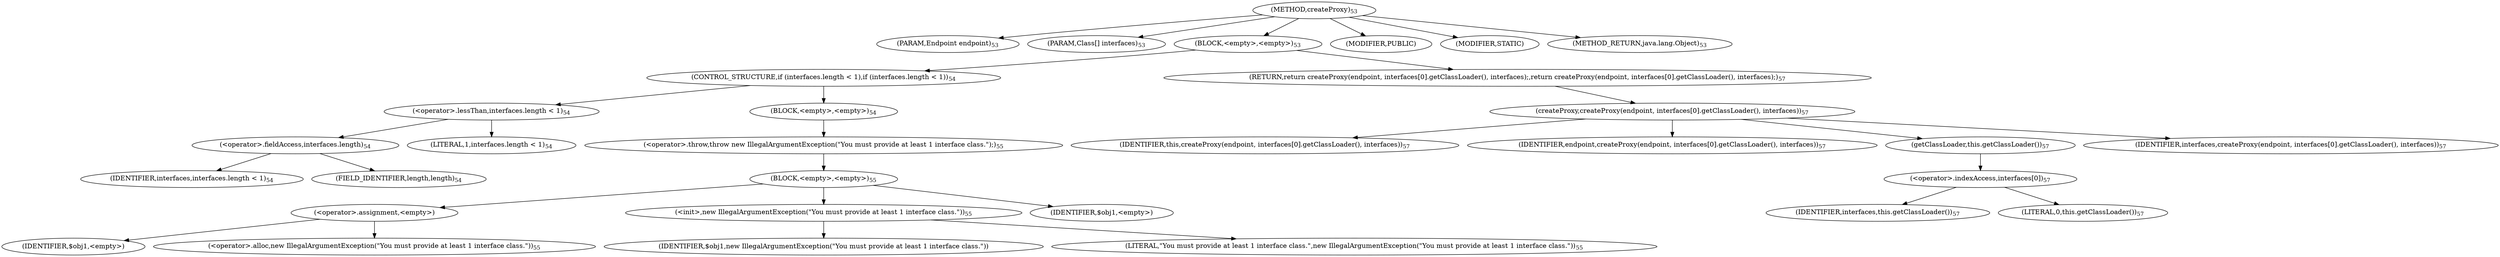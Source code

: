 digraph "createProxy" {  
"49" [label = <(METHOD,createProxy)<SUB>53</SUB>> ]
"50" [label = <(PARAM,Endpoint endpoint)<SUB>53</SUB>> ]
"51" [label = <(PARAM,Class[] interfaces)<SUB>53</SUB>> ]
"52" [label = <(BLOCK,&lt;empty&gt;,&lt;empty&gt;)<SUB>53</SUB>> ]
"53" [label = <(CONTROL_STRUCTURE,if (interfaces.length &lt; 1),if (interfaces.length &lt; 1))<SUB>54</SUB>> ]
"54" [label = <(&lt;operator&gt;.lessThan,interfaces.length &lt; 1)<SUB>54</SUB>> ]
"55" [label = <(&lt;operator&gt;.fieldAccess,interfaces.length)<SUB>54</SUB>> ]
"56" [label = <(IDENTIFIER,interfaces,interfaces.length &lt; 1)<SUB>54</SUB>> ]
"57" [label = <(FIELD_IDENTIFIER,length,length)<SUB>54</SUB>> ]
"58" [label = <(LITERAL,1,interfaces.length &lt; 1)<SUB>54</SUB>> ]
"59" [label = <(BLOCK,&lt;empty&gt;,&lt;empty&gt;)<SUB>54</SUB>> ]
"60" [label = <(&lt;operator&gt;.throw,throw new IllegalArgumentException(&quot;You must provide at least 1 interface class.&quot;);)<SUB>55</SUB>> ]
"61" [label = <(BLOCK,&lt;empty&gt;,&lt;empty&gt;)<SUB>55</SUB>> ]
"62" [label = <(&lt;operator&gt;.assignment,&lt;empty&gt;)> ]
"63" [label = <(IDENTIFIER,$obj1,&lt;empty&gt;)> ]
"64" [label = <(&lt;operator&gt;.alloc,new IllegalArgumentException(&quot;You must provide at least 1 interface class.&quot;))<SUB>55</SUB>> ]
"65" [label = <(&lt;init&gt;,new IllegalArgumentException(&quot;You must provide at least 1 interface class.&quot;))<SUB>55</SUB>> ]
"66" [label = <(IDENTIFIER,$obj1,new IllegalArgumentException(&quot;You must provide at least 1 interface class.&quot;))> ]
"67" [label = <(LITERAL,&quot;You must provide at least 1 interface class.&quot;,new IllegalArgumentException(&quot;You must provide at least 1 interface class.&quot;))<SUB>55</SUB>> ]
"68" [label = <(IDENTIFIER,$obj1,&lt;empty&gt;)> ]
"69" [label = <(RETURN,return createProxy(endpoint, interfaces[0].getClassLoader(), interfaces);,return createProxy(endpoint, interfaces[0].getClassLoader(), interfaces);)<SUB>57</SUB>> ]
"70" [label = <(createProxy,createProxy(endpoint, interfaces[0].getClassLoader(), interfaces))<SUB>57</SUB>> ]
"71" [label = <(IDENTIFIER,this,createProxy(endpoint, interfaces[0].getClassLoader(), interfaces))<SUB>57</SUB>> ]
"72" [label = <(IDENTIFIER,endpoint,createProxy(endpoint, interfaces[0].getClassLoader(), interfaces))<SUB>57</SUB>> ]
"73" [label = <(getClassLoader,this.getClassLoader())<SUB>57</SUB>> ]
"74" [label = <(&lt;operator&gt;.indexAccess,interfaces[0])<SUB>57</SUB>> ]
"75" [label = <(IDENTIFIER,interfaces,this.getClassLoader())<SUB>57</SUB>> ]
"76" [label = <(LITERAL,0,this.getClassLoader())<SUB>57</SUB>> ]
"77" [label = <(IDENTIFIER,interfaces,createProxy(endpoint, interfaces[0].getClassLoader(), interfaces))<SUB>57</SUB>> ]
"78" [label = <(MODIFIER,PUBLIC)> ]
"79" [label = <(MODIFIER,STATIC)> ]
"80" [label = <(METHOD_RETURN,java.lang.Object)<SUB>53</SUB>> ]
  "49" -> "50" 
  "49" -> "51" 
  "49" -> "52" 
  "49" -> "78" 
  "49" -> "79" 
  "49" -> "80" 
  "52" -> "53" 
  "52" -> "69" 
  "53" -> "54" 
  "53" -> "59" 
  "54" -> "55" 
  "54" -> "58" 
  "55" -> "56" 
  "55" -> "57" 
  "59" -> "60" 
  "60" -> "61" 
  "61" -> "62" 
  "61" -> "65" 
  "61" -> "68" 
  "62" -> "63" 
  "62" -> "64" 
  "65" -> "66" 
  "65" -> "67" 
  "69" -> "70" 
  "70" -> "71" 
  "70" -> "72" 
  "70" -> "73" 
  "70" -> "77" 
  "73" -> "74" 
  "74" -> "75" 
  "74" -> "76" 
}

